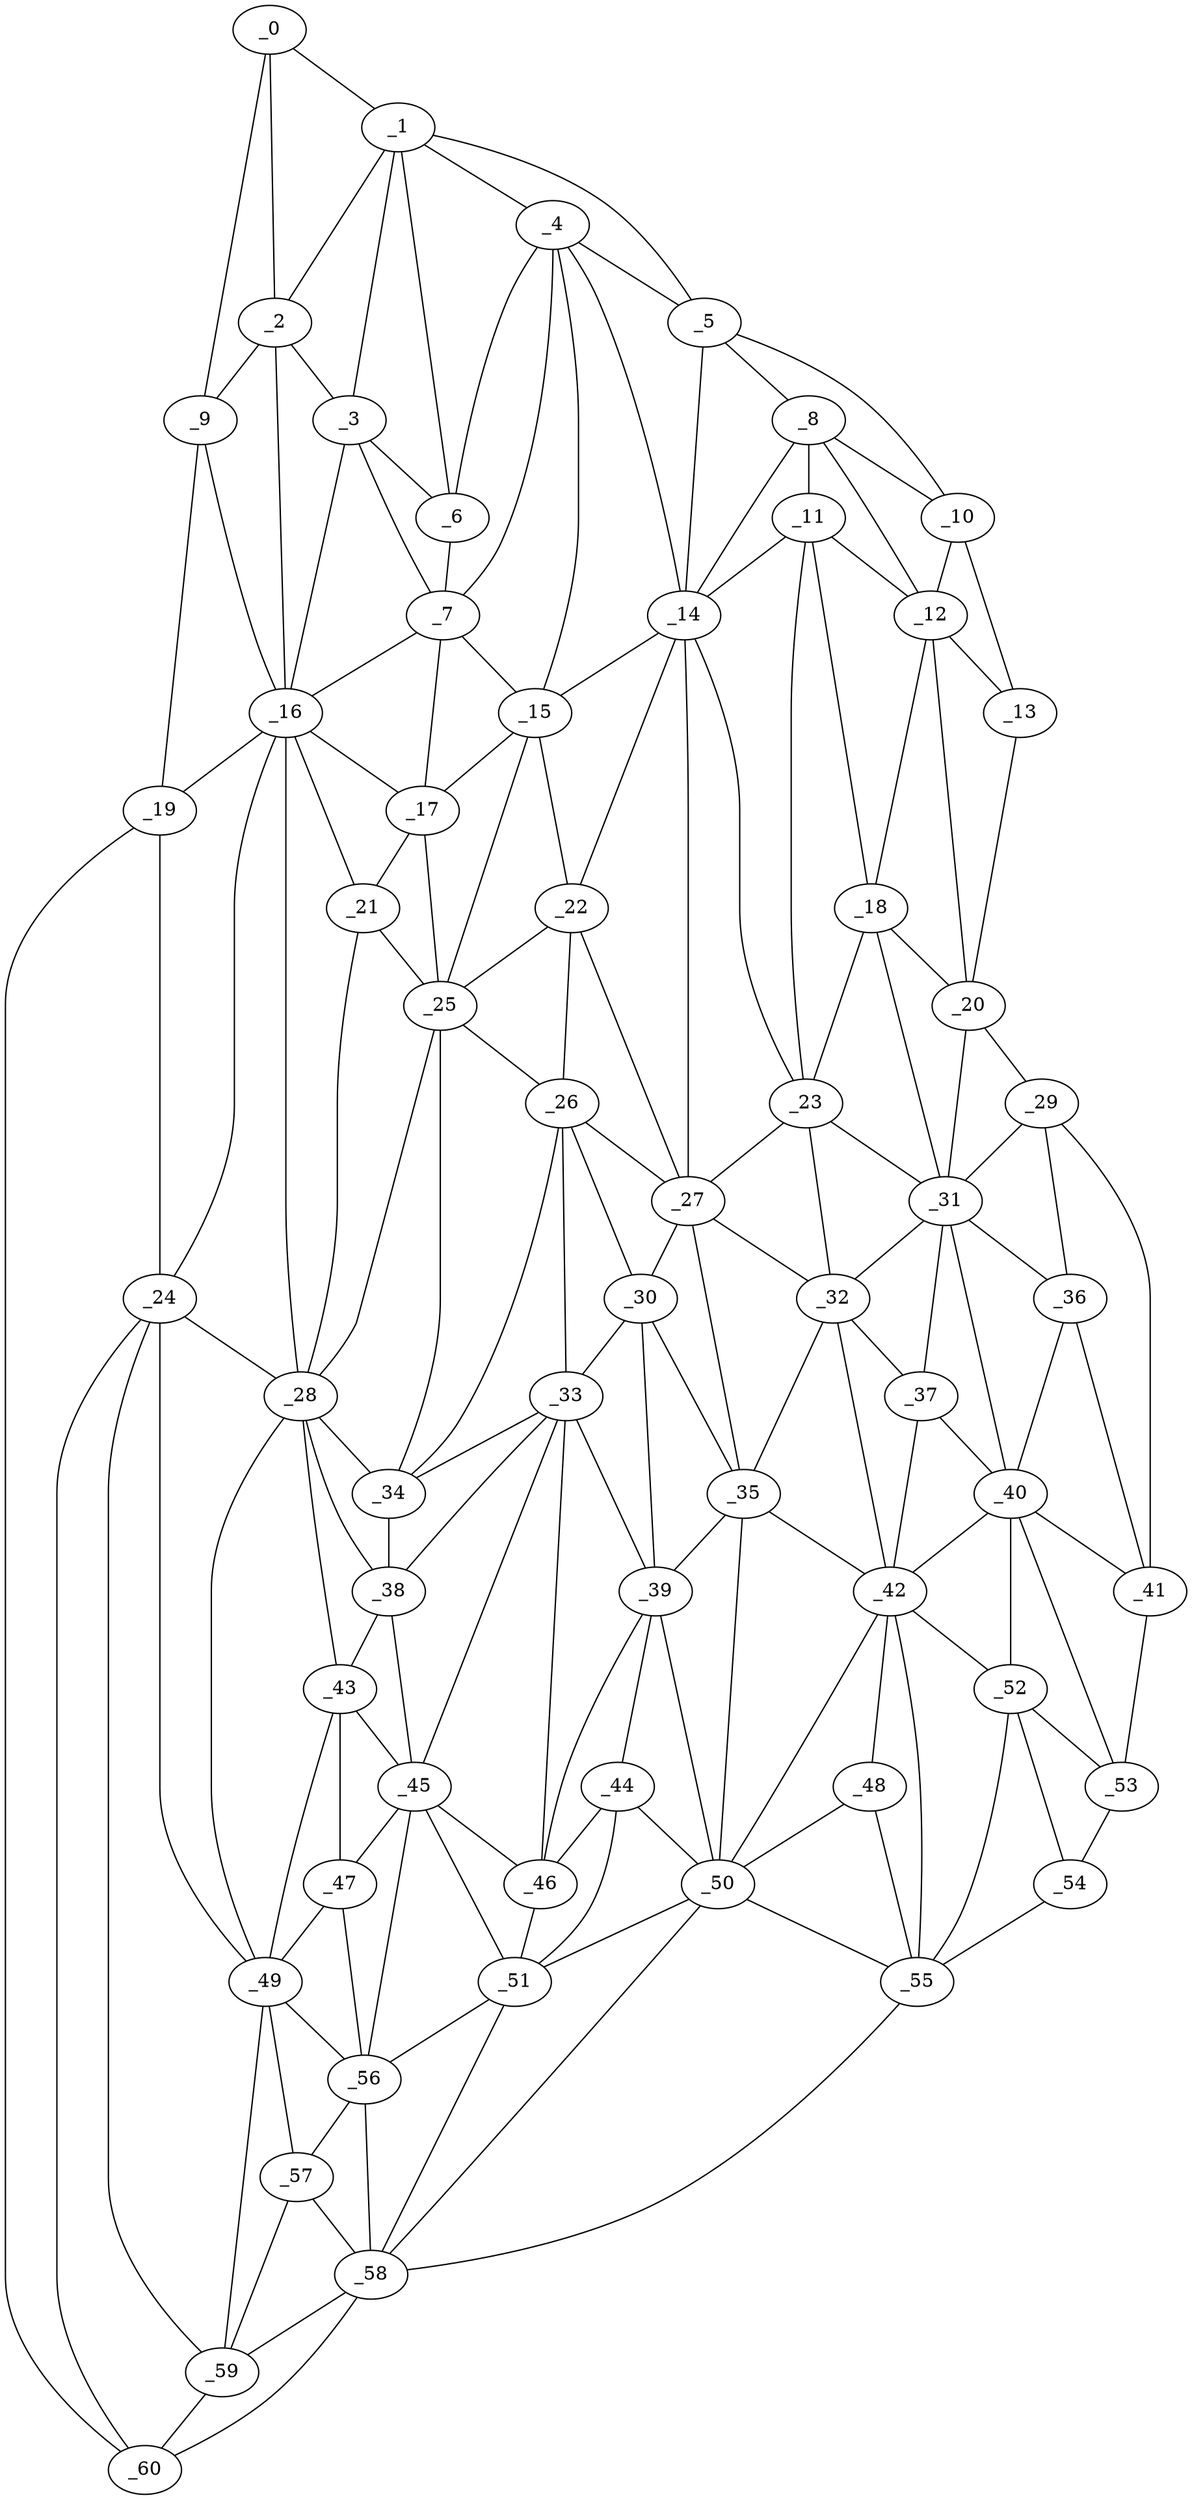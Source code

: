 graph "obj81__120.gxl" {
	_0	 [x=22,
		y=14];
	_1	 [x=25,
		y=42];
	_0 -- _1	 [valence=1];
	_2	 [x=31,
		y=28];
	_0 -- _2	 [valence=1];
	_9	 [x=47,
		y=2];
	_0 -- _9	 [valence=1];
	_1 -- _2	 [valence=2];
	_3	 [x=32,
		y=36];
	_1 -- _3	 [valence=2];
	_4	 [x=32,
		y=58];
	_1 -- _4	 [valence=2];
	_5	 [x=33,
		y=83];
	_1 -- _5	 [valence=1];
	_6	 [x=38,
		y=48];
	_1 -- _6	 [valence=1];
	_2 -- _3	 [valence=1];
	_2 -- _9	 [valence=1];
	_16	 [x=57,
		y=36];
	_2 -- _16	 [valence=2];
	_3 -- _6	 [valence=2];
	_7	 [x=43,
		y=47];
	_3 -- _7	 [valence=2];
	_3 -- _16	 [valence=2];
	_4 -- _5	 [valence=1];
	_4 -- _6	 [valence=2];
	_4 -- _7	 [valence=2];
	_14	 [x=55,
		y=86];
	_4 -- _14	 [valence=2];
	_15	 [x=56,
		y=51];
	_4 -- _15	 [valence=1];
	_8	 [x=43,
		y=94];
	_5 -- _8	 [valence=2];
	_10	 [x=48,
		y=116];
	_5 -- _10	 [valence=1];
	_5 -- _14	 [valence=2];
	_6 -- _7	 [valence=1];
	_7 -- _15	 [valence=2];
	_7 -- _16	 [valence=2];
	_17	 [x=57,
		y=45];
	_7 -- _17	 [valence=1];
	_8 -- _10	 [valence=2];
	_11	 [x=49,
		y=96];
	_8 -- _11	 [valence=2];
	_12	 [x=51,
		y=110];
	_8 -- _12	 [valence=1];
	_8 -- _14	 [valence=2];
	_9 -- _16	 [valence=2];
	_19	 [x=62,
		y=3];
	_9 -- _19	 [valence=1];
	_10 -- _12	 [valence=2];
	_13	 [x=53,
		y=123];
	_10 -- _13	 [valence=1];
	_11 -- _12	 [valence=2];
	_11 -- _14	 [valence=2];
	_18	 [x=61,
		y=105];
	_11 -- _18	 [valence=2];
	_23	 [x=68,
		y=99];
	_11 -- _23	 [valence=1];
	_12 -- _13	 [valence=2];
	_12 -- _18	 [valence=1];
	_20	 [x=65,
		y=123];
	_12 -- _20	 [valence=2];
	_13 -- _20	 [valence=1];
	_14 -- _15	 [valence=1];
	_22	 [x=66,
		y=57];
	_14 -- _22	 [valence=2];
	_14 -- _23	 [valence=2];
	_27	 [x=73,
		y=79];
	_14 -- _27	 [valence=1];
	_15 -- _17	 [valence=2];
	_15 -- _22	 [valence=2];
	_25	 [x=70,
		y=49];
	_15 -- _25	 [valence=2];
	_16 -- _17	 [valence=2];
	_16 -- _19	 [valence=1];
	_21	 [x=66,
		y=40];
	_16 -- _21	 [valence=1];
	_24	 [x=69,
		y=6];
	_16 -- _24	 [valence=2];
	_28	 [x=76,
		y=36];
	_16 -- _28	 [valence=1];
	_17 -- _21	 [valence=2];
	_17 -- _25	 [valence=2];
	_18 -- _20	 [valence=1];
	_18 -- _23	 [valence=1];
	_31	 [x=79,
		y=107];
	_18 -- _31	 [valence=2];
	_19 -- _24	 [valence=2];
	_60	 [x=117,
		y=16];
	_19 -- _60	 [valence=1];
	_29	 [x=77,
		y=123];
	_20 -- _29	 [valence=1];
	_20 -- _31	 [valence=2];
	_21 -- _25	 [valence=1];
	_21 -- _28	 [valence=2];
	_22 -- _25	 [valence=2];
	_26	 [x=73,
		y=61];
	_22 -- _26	 [valence=2];
	_22 -- _27	 [valence=1];
	_23 -- _27	 [valence=2];
	_23 -- _31	 [valence=2];
	_32	 [x=80,
		y=94];
	_23 -- _32	 [valence=2];
	_24 -- _28	 [valence=1];
	_49	 [x=101,
		y=36];
	_24 -- _49	 [valence=2];
	_59	 [x=115,
		y=22];
	_24 -- _59	 [valence=1];
	_24 -- _60	 [valence=2];
	_25 -- _26	 [valence=2];
	_25 -- _28	 [valence=2];
	_34	 [x=82,
		y=50];
	_25 -- _34	 [valence=2];
	_26 -- _27	 [valence=1];
	_30	 [x=78,
		y=74];
	_26 -- _30	 [valence=2];
	_33	 [x=81,
		y=63];
	_26 -- _33	 [valence=1];
	_26 -- _34	 [valence=2];
	_27 -- _30	 [valence=2];
	_27 -- _32	 [valence=1];
	_35	 [x=82,
		y=90];
	_27 -- _35	 [valence=1];
	_28 -- _34	 [valence=1];
	_38	 [x=88,
		y=49];
	_28 -- _38	 [valence=1];
	_43	 [x=96,
		y=45];
	_28 -- _43	 [valence=2];
	_28 -- _49	 [valence=2];
	_29 -- _31	 [valence=1];
	_36	 [x=82,
		y=121];
	_29 -- _36	 [valence=2];
	_41	 [x=91,
		y=121];
	_29 -- _41	 [valence=1];
	_30 -- _33	 [valence=2];
	_30 -- _35	 [valence=2];
	_39	 [x=90,
		y=69];
	_30 -- _39	 [valence=1];
	_31 -- _32	 [valence=1];
	_31 -- _36	 [valence=2];
	_37	 [x=85,
		y=104];
	_31 -- _37	 [valence=2];
	_40	 [x=90,
		y=110];
	_31 -- _40	 [valence=2];
	_32 -- _35	 [valence=2];
	_32 -- _37	 [valence=2];
	_42	 [x=92,
		y=95];
	_32 -- _42	 [valence=2];
	_33 -- _34	 [valence=2];
	_33 -- _38	 [valence=1];
	_33 -- _39	 [valence=2];
	_45	 [x=98,
		y=55];
	_33 -- _45	 [valence=2];
	_46	 [x=98,
		y=64];
	_33 -- _46	 [valence=1];
	_34 -- _38	 [valence=2];
	_35 -- _39	 [valence=2];
	_35 -- _42	 [valence=2];
	_50	 [x=101,
		y=82];
	_35 -- _50	 [valence=1];
	_36 -- _40	 [valence=2];
	_36 -- _41	 [valence=2];
	_37 -- _40	 [valence=2];
	_37 -- _42	 [valence=2];
	_38 -- _43	 [valence=2];
	_38 -- _45	 [valence=1];
	_44	 [x=97,
		y=71];
	_39 -- _44	 [valence=1];
	_39 -- _46	 [valence=2];
	_39 -- _50	 [valence=2];
	_40 -- _41	 [valence=2];
	_40 -- _42	 [valence=1];
	_52	 [x=102,
		y=107];
	_40 -- _52	 [valence=2];
	_53	 [x=102,
		y=119];
	_40 -- _53	 [valence=2];
	_41 -- _53	 [valence=1];
	_48	 [x=100,
		y=90];
	_42 -- _48	 [valence=1];
	_42 -- _50	 [valence=2];
	_42 -- _52	 [valence=2];
	_55	 [x=107,
		y=100];
	_42 -- _55	 [valence=2];
	_43 -- _45	 [valence=2];
	_47	 [x=100,
		y=45];
	_43 -- _47	 [valence=2];
	_43 -- _49	 [valence=1];
	_44 -- _46	 [valence=2];
	_44 -- _50	 [valence=2];
	_51	 [x=102,
		y=65];
	_44 -- _51	 [valence=1];
	_45 -- _46	 [valence=2];
	_45 -- _47	 [valence=2];
	_45 -- _51	 [valence=2];
	_56	 [x=109,
		y=53];
	_45 -- _56	 [valence=2];
	_46 -- _51	 [valence=2];
	_47 -- _49	 [valence=2];
	_47 -- _56	 [valence=2];
	_48 -- _50	 [valence=2];
	_48 -- _55	 [valence=2];
	_49 -- _56	 [valence=1];
	_57	 [x=112,
		y=29];
	_49 -- _57	 [valence=2];
	_49 -- _59	 [valence=1];
	_50 -- _51	 [valence=1];
	_50 -- _55	 [valence=2];
	_58	 [x=112,
		y=64];
	_50 -- _58	 [valence=2];
	_51 -- _56	 [valence=2];
	_51 -- _58	 [valence=2];
	_52 -- _53	 [valence=1];
	_54	 [x=105,
		y=114];
	_52 -- _54	 [valence=2];
	_52 -- _55	 [valence=2];
	_53 -- _54	 [valence=1];
	_54 -- _55	 [valence=1];
	_55 -- _58	 [valence=1];
	_56 -- _57	 [valence=2];
	_56 -- _58	 [valence=1];
	_57 -- _58	 [valence=2];
	_57 -- _59	 [valence=2];
	_58 -- _59	 [valence=1];
	_58 -- _60	 [valence=1];
	_59 -- _60	 [valence=2];
}
